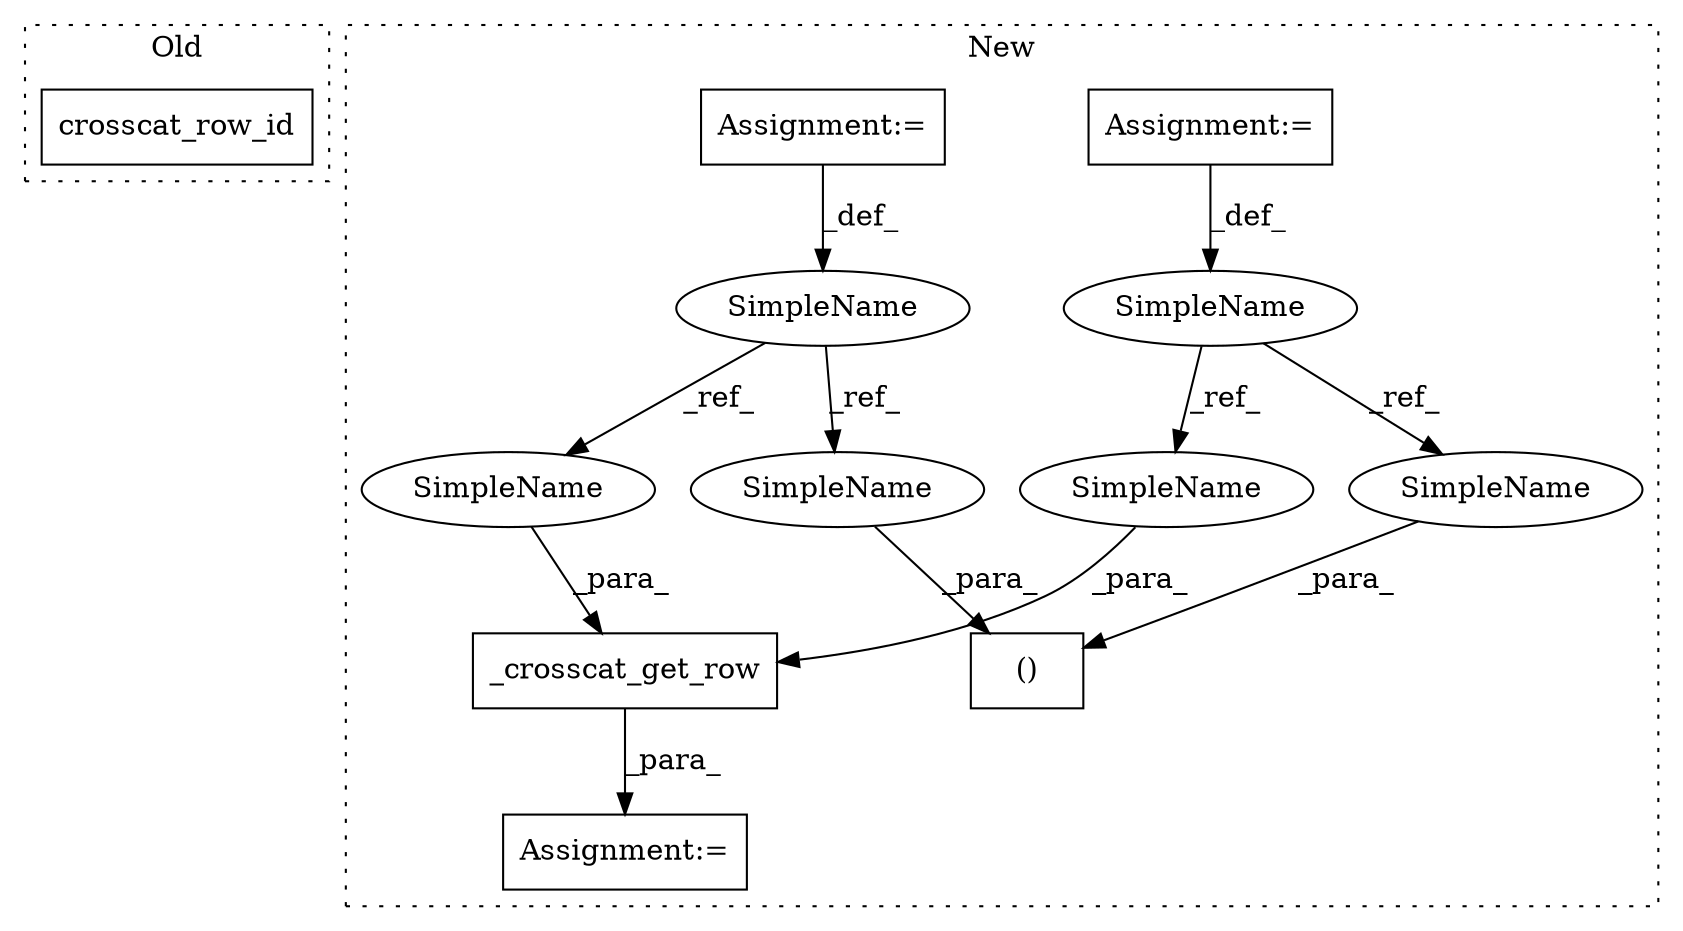 digraph G {
subgraph cluster0 {
1 [label="crosscat_row_id" a="32" s="35498,35519" l="16,1" shape="box"];
label = "Old";
style="dotted";
}
subgraph cluster1 {
2 [label="()" a="106" s="44944" l="48" shape="box"];
3 [label="Assignment:=" a="7" s="44812" l="1" shape="box"];
4 [label="Assignment:=" a="7" s="44880" l="1" shape="box"];
5 [label="Assignment:=" a="7" s="44992" l="2" shape="box"];
6 [label="SimpleName" a="42" s="44804" l="8" shape="ellipse"];
7 [label="_crosscat_get_row" a="32" s="44999,45057" l="18,1" shape="box"];
8 [label="SimpleName" a="42" s="44872" l="8" shape="ellipse"];
9 [label="SimpleName" a="42" s="45040" l="8" shape="ellipse"];
10 [label="SimpleName" a="42" s="44963" l="8" shape="ellipse"];
11 [label="SimpleName" a="42" s="45049" l="8" shape="ellipse"];
12 [label="SimpleName" a="42" s="44984" l="8" shape="ellipse"];
label = "New";
style="dotted";
}
3 -> 6 [label="_def_"];
4 -> 8 [label="_def_"];
6 -> 10 [label="_ref_"];
6 -> 9 [label="_ref_"];
7 -> 5 [label="_para_"];
8 -> 11 [label="_ref_"];
8 -> 12 [label="_ref_"];
9 -> 7 [label="_para_"];
10 -> 2 [label="_para_"];
11 -> 7 [label="_para_"];
12 -> 2 [label="_para_"];
}